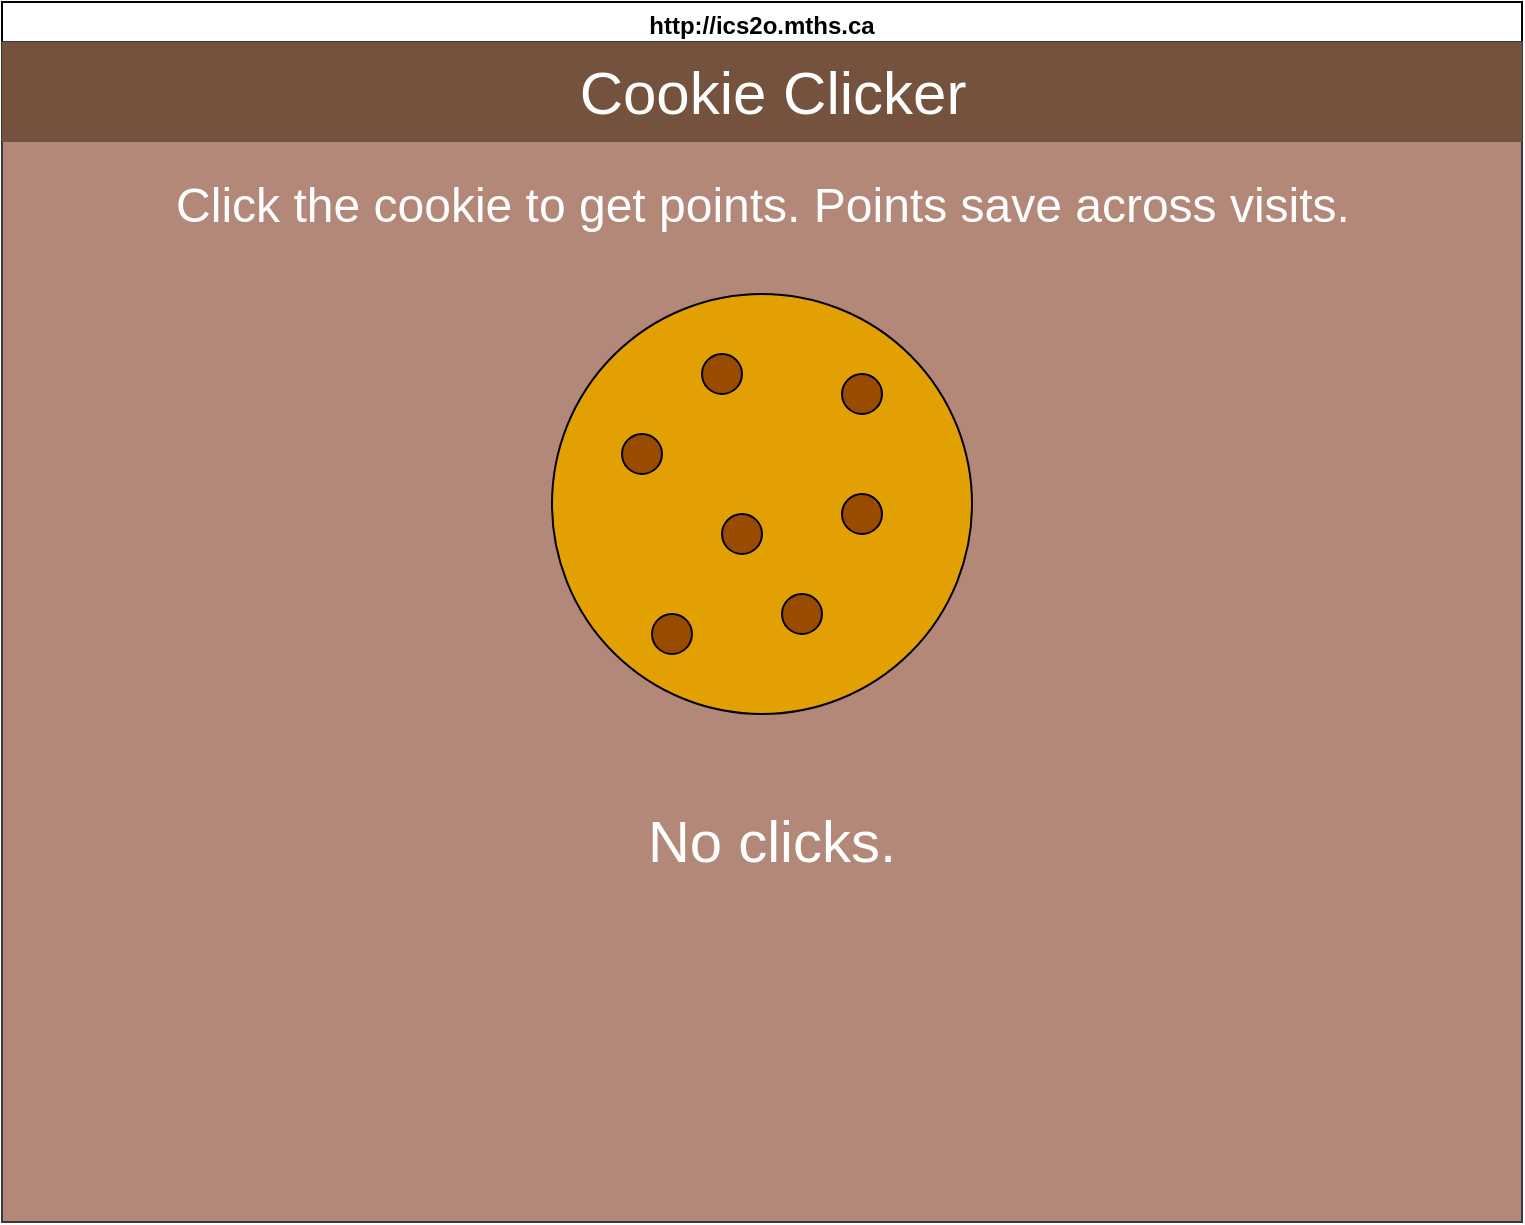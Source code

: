 <mxfile>
    <diagram name="Page-1" id="1VTvxivwpSPhkvNJXZJ3">
        <mxGraphModel dx="1126" dy="751" grid="1" gridSize="10" guides="1" tooltips="1" connect="1" arrows="1" fold="1" page="1" pageScale="1" pageWidth="850" pageHeight="1100" background="#ffffff" math="0" shadow="0">
            <root>
                <mxCell id="sueAwKAaTNoMhfTQWeYg-0"/>
                <mxCell id="sueAwKAaTNoMhfTQWeYg-1" parent="sueAwKAaTNoMhfTQWeYg-0"/>
                <mxCell id="sueAwKAaTNoMhfTQWeYg-2" value="http://ics2o.mths.ca" style="swimlane;whiteSpace=wrap;html=1;strokeColor=#000000;strokeWidth=1;gradientColor=none;perimeterSpacing=0;glass=0;labelBackgroundColor=none;labelBorderColor=none;" parent="sueAwKAaTNoMhfTQWeYg-1" vertex="1">
                    <mxGeometry x="40" y="40" width="760" height="610" as="geometry"/>
                </mxCell>
                <mxCell id="sueAwKAaTNoMhfTQWeYg-3" value="" style="whiteSpace=wrap;html=1;glass=0;labelBackgroundColor=none;labelBorderColor=none;fontSize=22;fillColor=#b38878;strokeColor=#36393d;" parent="sueAwKAaTNoMhfTQWeYg-2" vertex="1">
                    <mxGeometry y="20" width="760" height="590" as="geometry"/>
                </mxCell>
                <mxCell id="sueAwKAaTNoMhfTQWeYg-4" value="" style="whiteSpace=wrap;html=1;fontSize=22;fillColor=#75523E;strokeColor=none;gradientColor=none;" parent="sueAwKAaTNoMhfTQWeYg-2" vertex="1">
                    <mxGeometry y="20" width="760" height="50" as="geometry"/>
                </mxCell>
                <mxCell id="sueAwKAaTNoMhfTQWeYg-8" value="&lt;span style=&quot;font-size: 24px;&quot;&gt;&lt;font color=&quot;#ffffff&quot;&gt;Click the cookie to get points. Points save across visits.&lt;/font&gt;&lt;/span&gt;" style="text;html=1;align=center;verticalAlign=middle;resizable=0;points=[];autosize=1;fontSize=26;fontColor=#000000;" parent="sueAwKAaTNoMhfTQWeYg-2" vertex="1">
                    <mxGeometry x="75" y="81" width="610" height="40" as="geometry"/>
                </mxCell>
                <mxCell id="sueAwKAaTNoMhfTQWeYg-15" value="Cookie Clicker" style="text;html=1;align=center;verticalAlign=middle;resizable=0;points=[];autosize=1;fontSize=30;fontColor=#FFFFFF;" parent="sueAwKAaTNoMhfTQWeYg-2" vertex="1">
                    <mxGeometry x="275" y="20" width="220" height="50" as="geometry"/>
                </mxCell>
                <mxCell id="iGiyrYhKWCO6xkSs6Czd-4" value="&lt;font color=&quot;#ffffff&quot; style=&quot;font-size: 29px;&quot;&gt;No clicks.&lt;/font&gt;" style="text;align=center;html=1;verticalAlign=middle;whiteSpace=wrap;rounded=0;fontColor=#000000;" parent="sueAwKAaTNoMhfTQWeYg-2" vertex="1">
                    <mxGeometry x="300" y="405" width="170" height="30" as="geometry"/>
                </mxCell>
                <mxCell id="15" value="" style="group" vertex="1" connectable="0" parent="sueAwKAaTNoMhfTQWeYg-2">
                    <mxGeometry x="275" y="146" width="210" height="210" as="geometry"/>
                </mxCell>
                <mxCell id="2" value="" style="ellipse;whiteSpace=wrap;html=1;fontColor=#FFFFFF;fillColor=#E3A002;strokeColor=#000000;" vertex="1" parent="15">
                    <mxGeometry width="210" height="210" as="geometry"/>
                </mxCell>
                <mxCell id="4" value="" style="ellipse;whiteSpace=wrap;html=1;strokeColor=#000000;fontColor=#FFFFFF;fillColor=#994C00;" vertex="1" parent="15">
                    <mxGeometry x="85" y="110" width="20" height="20" as="geometry"/>
                </mxCell>
                <mxCell id="9" value="" style="ellipse;whiteSpace=wrap;html=1;strokeColor=#000000;fontColor=#FFFFFF;fillColor=#994C00;" vertex="1" parent="15">
                    <mxGeometry x="75" y="30" width="20" height="20" as="geometry"/>
                </mxCell>
                <mxCell id="8" value="" style="ellipse;whiteSpace=wrap;html=1;strokeColor=#000000;fontColor=#FFFFFF;fillColor=#994C00;" vertex="1" parent="15">
                    <mxGeometry x="145" y="40" width="20" height="20" as="geometry"/>
                </mxCell>
                <mxCell id="7" value="" style="ellipse;whiteSpace=wrap;html=1;strokeColor=#000000;fontColor=#FFFFFF;fillColor=#994C00;" vertex="1" parent="15">
                    <mxGeometry x="35" y="70" width="20" height="20" as="geometry"/>
                </mxCell>
                <mxCell id="6" value="" style="ellipse;whiteSpace=wrap;html=1;strokeColor=#000000;fontColor=#FFFFFF;fillColor=#994C00;" vertex="1" parent="15">
                    <mxGeometry x="145" y="100" width="20" height="20" as="geometry"/>
                </mxCell>
                <mxCell id="5" value="" style="ellipse;whiteSpace=wrap;html=1;strokeColor=#000000;fontColor=#FFFFFF;fillColor=#994C00;" vertex="1" parent="15">
                    <mxGeometry x="115" y="150" width="20" height="20" as="geometry"/>
                </mxCell>
                <mxCell id="14" value="" style="ellipse;whiteSpace=wrap;html=1;strokeColor=#000000;fontColor=#FFFFFF;fillColor=#994C00;" vertex="1" parent="15">
                    <mxGeometry x="50" y="160" width="20" height="20" as="geometry"/>
                </mxCell>
            </root>
        </mxGraphModel>
    </diagram>
    <diagram name="Page-2" id="mOGDnTqXf-0Y3zRoWPRT">
        <mxGraphModel dx="1126" dy="751" grid="1" gridSize="10" guides="1" tooltips="1" connect="1" arrows="1" fold="1" page="1" pageScale="1" pageWidth="850" pageHeight="1100" background="#ffffff" math="0" shadow="0">
            <root>
                <mxCell id="NyM_jjObggYpz3M2ubvP-0"/>
                <mxCell id="NyM_jjObggYpz3M2ubvP-1" parent="NyM_jjObggYpz3M2ubvP-0"/>
                <mxCell id="NyM_jjObggYpz3M2ubvP-2" value="http://ics2o.mths.ca" style="swimlane;whiteSpace=wrap;html=1;strokeColor=#000000;strokeWidth=1;gradientColor=none;perimeterSpacing=0;glass=0;labelBackgroundColor=none;labelBorderColor=none;" vertex="1" parent="NyM_jjObggYpz3M2ubvP-1">
                    <mxGeometry x="40" y="40" width="760" height="610" as="geometry"/>
                </mxCell>
                <mxCell id="NyM_jjObggYpz3M2ubvP-3" value="" style="whiteSpace=wrap;html=1;glass=0;labelBackgroundColor=none;labelBorderColor=none;fontSize=22;fillColor=#b38878;strokeColor=#36393d;" vertex="1" parent="NyM_jjObggYpz3M2ubvP-2">
                    <mxGeometry y="20" width="760" height="590" as="geometry"/>
                </mxCell>
                <mxCell id="NyM_jjObggYpz3M2ubvP-4" value="" style="whiteSpace=wrap;html=1;fontSize=22;fillColor=#75523E;strokeColor=none;gradientColor=none;" vertex="1" parent="NyM_jjObggYpz3M2ubvP-2">
                    <mxGeometry y="20" width="760" height="50" as="geometry"/>
                </mxCell>
                <mxCell id="NyM_jjObggYpz3M2ubvP-5" value="&lt;span style=&quot;font-size: 24px;&quot;&gt;&lt;font color=&quot;#ffffff&quot;&gt;Click the cookie to get points. Points save across visits.&lt;/font&gt;&lt;/span&gt;" style="text;html=1;align=center;verticalAlign=middle;resizable=0;points=[];autosize=1;fontSize=26;fontColor=#000000;" vertex="1" parent="NyM_jjObggYpz3M2ubvP-2">
                    <mxGeometry x="75" y="81" width="610" height="40" as="geometry"/>
                </mxCell>
                <mxCell id="NyM_jjObggYpz3M2ubvP-6" value="Cookie Clicker" style="text;html=1;align=center;verticalAlign=middle;resizable=0;points=[];autosize=1;fontSize=30;fontColor=#FFFFFF;" vertex="1" parent="NyM_jjObggYpz3M2ubvP-2">
                    <mxGeometry x="275" y="20" width="220" height="50" as="geometry"/>
                </mxCell>
                <mxCell id="NyM_jjObggYpz3M2ubvP-7" value="&lt;font color=&quot;#ffffff&quot; style=&quot;font-size: 29px;&quot;&gt;1&lt;/font&gt;" style="text;align=center;html=1;verticalAlign=middle;whiteSpace=wrap;rounded=0;fontColor=#000000;" vertex="1" parent="NyM_jjObggYpz3M2ubvP-2">
                    <mxGeometry x="300" y="405" width="170" height="30" as="geometry"/>
                </mxCell>
                <mxCell id="NyM_jjObggYpz3M2ubvP-8" value="" style="group" vertex="1" connectable="0" parent="NyM_jjObggYpz3M2ubvP-2">
                    <mxGeometry x="275" y="146" width="210" height="210" as="geometry"/>
                </mxCell>
                <mxCell id="NyM_jjObggYpz3M2ubvP-9" value="" style="ellipse;whiteSpace=wrap;html=1;fontColor=#FFFFFF;fillColor=#E3A002;strokeColor=#000000;" vertex="1" parent="NyM_jjObggYpz3M2ubvP-8">
                    <mxGeometry width="210" height="210" as="geometry"/>
                </mxCell>
                <mxCell id="NyM_jjObggYpz3M2ubvP-10" value="" style="ellipse;whiteSpace=wrap;html=1;strokeColor=#000000;fontColor=#FFFFFF;fillColor=#994C00;" vertex="1" parent="NyM_jjObggYpz3M2ubvP-8">
                    <mxGeometry x="85" y="110" width="20" height="20" as="geometry"/>
                </mxCell>
                <mxCell id="NyM_jjObggYpz3M2ubvP-11" value="" style="ellipse;whiteSpace=wrap;html=1;strokeColor=#000000;fontColor=#FFFFFF;fillColor=#994C00;" vertex="1" parent="NyM_jjObggYpz3M2ubvP-8">
                    <mxGeometry x="75" y="30" width="20" height="20" as="geometry"/>
                </mxCell>
                <mxCell id="NyM_jjObggYpz3M2ubvP-12" value="" style="ellipse;whiteSpace=wrap;html=1;strokeColor=#000000;fontColor=#FFFFFF;fillColor=#994C00;" vertex="1" parent="NyM_jjObggYpz3M2ubvP-8">
                    <mxGeometry x="145" y="40" width="20" height="20" as="geometry"/>
                </mxCell>
                <mxCell id="NyM_jjObggYpz3M2ubvP-13" value="" style="ellipse;whiteSpace=wrap;html=1;strokeColor=#000000;fontColor=#FFFFFF;fillColor=#994C00;" vertex="1" parent="NyM_jjObggYpz3M2ubvP-8">
                    <mxGeometry x="35" y="70" width="20" height="20" as="geometry"/>
                </mxCell>
                <mxCell id="NyM_jjObggYpz3M2ubvP-14" value="" style="ellipse;whiteSpace=wrap;html=1;strokeColor=#000000;fontColor=#FFFFFF;fillColor=#994C00;" vertex="1" parent="NyM_jjObggYpz3M2ubvP-8">
                    <mxGeometry x="145" y="100" width="20" height="20" as="geometry"/>
                </mxCell>
                <mxCell id="NyM_jjObggYpz3M2ubvP-15" value="" style="ellipse;whiteSpace=wrap;html=1;strokeColor=#000000;fontColor=#FFFFFF;fillColor=#994C00;" vertex="1" parent="NyM_jjObggYpz3M2ubvP-8">
                    <mxGeometry x="115" y="150" width="20" height="20" as="geometry"/>
                </mxCell>
                <mxCell id="NyM_jjObggYpz3M2ubvP-16" value="" style="ellipse;whiteSpace=wrap;html=1;strokeColor=#000000;fontColor=#FFFFFF;fillColor=#994C00;" vertex="1" parent="NyM_jjObggYpz3M2ubvP-8">
                    <mxGeometry x="50" y="160" width="20" height="20" as="geometry"/>
                </mxCell>
            </root>
        </mxGraphModel>
    </diagram>
</mxfile>